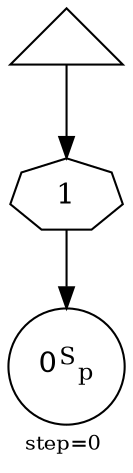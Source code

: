 digraph {
  graph  [labelloc=bottom,labeljust=left,fontsize="10",label="step=0"];
  "364" [shape=circle,peripheries="1",label=<0<SUP>S</SUP><SUB>p</SUB>>,labelfontcolor=black,color=black];
  "372" [shape=triangle,peripheries="1",label="",labelfontcolor=black,color=black];
  "373" [label=<1>,peripheries="1",color=black,shape=septagon];
  "372" -> "373" [color=black];
  "373" -> "364" [color=black];
}